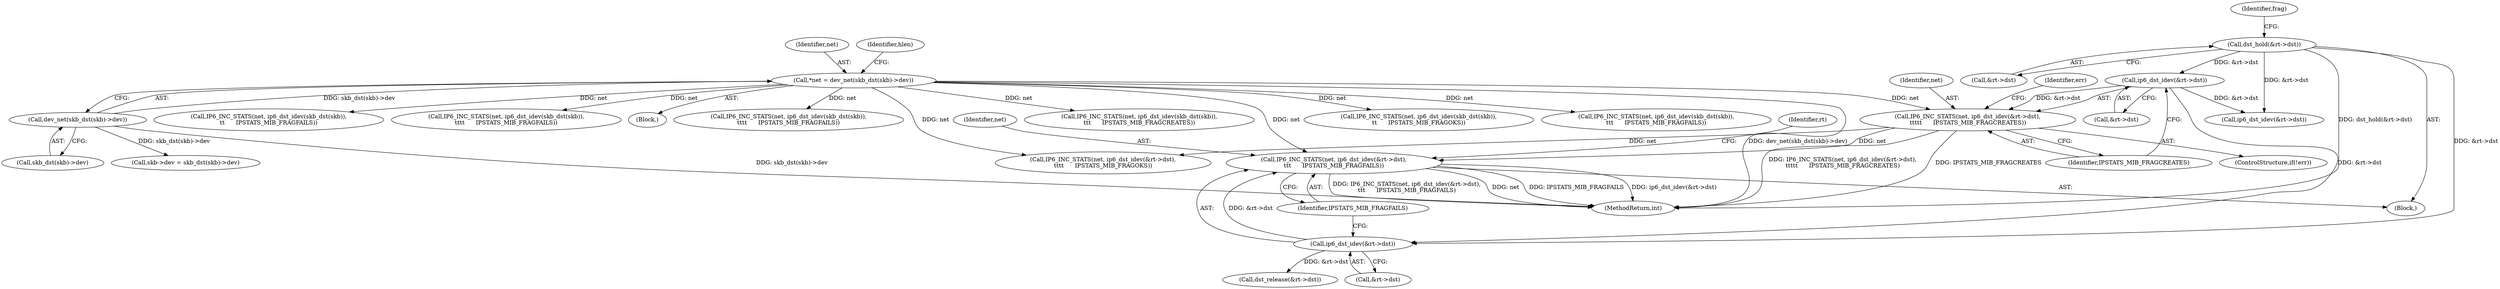 digraph "0_linux_87c48fa3b4630905f98268dde838ee43626a060c_1@pointer" {
"1000601" [label="(Call,IP6_INC_STATS(net, ip6_dst_idev(&rt->dst),\n\t\t\t      IPSTATS_MIB_FRAGFAILS))"];
"1000539" [label="(Call,IP6_INC_STATS(net, ip6_dst_idev(&rt->dst),\n\t\t\t\t\t      IPSTATS_MIB_FRAGCREATES))"];
"1000167" [label="(Call,*net = dev_net(skb_dst(skb)->dev))"];
"1000169" [label="(Call,dev_net(skb_dst(skb)->dev))"];
"1000541" [label="(Call,ip6_dst_idev(&rt->dst))"];
"1000439" [label="(Call,dst_hold(&rt->dst))"];
"1000603" [label="(Call,ip6_dst_idev(&rt->dst))"];
"1000541" [label="(Call,ip6_dst_idev(&rt->dst))"];
"1000601" [label="(Call,IP6_INC_STATS(net, ip6_dst_idev(&rt->dst),\n\t\t\t      IPSTATS_MIB_FRAGFAILS))"];
"1000603" [label="(Call,ip6_dst_idev(&rt->dst))"];
"1000536" [label="(ControlStructure,if(!err))"];
"1000251" [label="(Block,)"];
"1000169" [label="(Call,dev_net(skb_dst(skb)->dev))"];
"1000845" [label="(Call,IP6_INC_STATS(net, ip6_dst_idev(skb_dst(skb)),\n\t\t\t      IPSTATS_MIB_FRAGCREATES))"];
"1000575" [label="(Call,ip6_dst_idev(&rt->dst))"];
"1000170" [label="(Call,skb_dst(skb)->dev)"];
"1000200" [label="(Call,skb->dev = skb_dst(skb)->dev)"];
"1000851" [label="(Call,IP6_INC_STATS(net, ip6_dst_idev(skb_dst(skb)),\n\t\t      IPSTATS_MIB_FRAGOKS))"];
"1000542" [label="(Call,&rt->dst)"];
"1000213" [label="(Call,IP6_INC_STATS(net, ip6_dst_idev(skb_dst(skb)),\n\t\t\t      IPSTATS_MIB_FRAGFAILS))"];
"1000573" [label="(Call,IP6_INC_STATS(net, ip6_dst_idev(&rt->dst),\n\t\t\t\t      IPSTATS_MIB_FRAGOKS))"];
"1000546" [label="(Identifier,IPSTATS_MIB_FRAGCREATES)"];
"1000862" [label="(Call,IP6_INC_STATS(net, ip6_dst_idev(skb_dst(skb)),\n\t\t      IPSTATS_MIB_FRAGFAILS))"];
"1000540" [label="(Identifier,net)"];
"1000447" [label="(Identifier,frag)"];
"1000602" [label="(Identifier,net)"];
"1000609" [label="(Call,dst_release(&rt->dst))"];
"1000440" [label="(Call,&rt->dst)"];
"1000358" [label="(Call,IP6_INC_STATS(net, ip6_dst_idev(skb_dst(skb)),\n\t\t\t\t      IPSTATS_MIB_FRAGFAILS))"];
"1000167" [label="(Call,*net = dev_net(skb_dst(skb)->dev))"];
"1000121" [label="(Block,)"];
"1000549" [label="(Identifier,err)"];
"1000539" [label="(Call,IP6_INC_STATS(net, ip6_dst_idev(&rt->dst),\n\t\t\t\t\t      IPSTATS_MIB_FRAGCREATES))"];
"1000872" [label="(MethodReturn,int)"];
"1000612" [label="(Identifier,rt)"];
"1000439" [label="(Call,dst_hold(&rt->dst))"];
"1000699" [label="(Call,IP6_INC_STATS(net, ip6_dst_idev(skb_dst(skb)),\n\t\t\t\t      IPSTATS_MIB_FRAGFAILS))"];
"1000175" [label="(Identifier,hlen)"];
"1000608" [label="(Identifier,IPSTATS_MIB_FRAGFAILS)"];
"1000168" [label="(Identifier,net)"];
"1000604" [label="(Call,&rt->dst)"];
"1000601" -> "1000251"  [label="AST: "];
"1000601" -> "1000608"  [label="CFG: "];
"1000602" -> "1000601"  [label="AST: "];
"1000603" -> "1000601"  [label="AST: "];
"1000608" -> "1000601"  [label="AST: "];
"1000612" -> "1000601"  [label="CFG: "];
"1000601" -> "1000872"  [label="DDG: net"];
"1000601" -> "1000872"  [label="DDG: IPSTATS_MIB_FRAGFAILS"];
"1000601" -> "1000872"  [label="DDG: ip6_dst_idev(&rt->dst)"];
"1000601" -> "1000872"  [label="DDG: IP6_INC_STATS(net, ip6_dst_idev(&rt->dst),\n\t\t\t      IPSTATS_MIB_FRAGFAILS)"];
"1000539" -> "1000601"  [label="DDG: net"];
"1000167" -> "1000601"  [label="DDG: net"];
"1000603" -> "1000601"  [label="DDG: &rt->dst"];
"1000539" -> "1000536"  [label="AST: "];
"1000539" -> "1000546"  [label="CFG: "];
"1000540" -> "1000539"  [label="AST: "];
"1000541" -> "1000539"  [label="AST: "];
"1000546" -> "1000539"  [label="AST: "];
"1000549" -> "1000539"  [label="CFG: "];
"1000539" -> "1000872"  [label="DDG: IPSTATS_MIB_FRAGCREATES"];
"1000539" -> "1000872"  [label="DDG: IP6_INC_STATS(net, ip6_dst_idev(&rt->dst),\n\t\t\t\t\t      IPSTATS_MIB_FRAGCREATES)"];
"1000167" -> "1000539"  [label="DDG: net"];
"1000541" -> "1000539"  [label="DDG: &rt->dst"];
"1000539" -> "1000573"  [label="DDG: net"];
"1000167" -> "1000121"  [label="AST: "];
"1000167" -> "1000169"  [label="CFG: "];
"1000168" -> "1000167"  [label="AST: "];
"1000169" -> "1000167"  [label="AST: "];
"1000175" -> "1000167"  [label="CFG: "];
"1000167" -> "1000872"  [label="DDG: dev_net(skb_dst(skb)->dev)"];
"1000169" -> "1000167"  [label="DDG: skb_dst(skb)->dev"];
"1000167" -> "1000213"  [label="DDG: net"];
"1000167" -> "1000358"  [label="DDG: net"];
"1000167" -> "1000573"  [label="DDG: net"];
"1000167" -> "1000699"  [label="DDG: net"];
"1000167" -> "1000845"  [label="DDG: net"];
"1000167" -> "1000851"  [label="DDG: net"];
"1000167" -> "1000862"  [label="DDG: net"];
"1000169" -> "1000170"  [label="CFG: "];
"1000170" -> "1000169"  [label="AST: "];
"1000169" -> "1000872"  [label="DDG: skb_dst(skb)->dev"];
"1000169" -> "1000200"  [label="DDG: skb_dst(skb)->dev"];
"1000541" -> "1000542"  [label="CFG: "];
"1000542" -> "1000541"  [label="AST: "];
"1000546" -> "1000541"  [label="CFG: "];
"1000439" -> "1000541"  [label="DDG: &rt->dst"];
"1000541" -> "1000575"  [label="DDG: &rt->dst"];
"1000541" -> "1000603"  [label="DDG: &rt->dst"];
"1000439" -> "1000251"  [label="AST: "];
"1000439" -> "1000440"  [label="CFG: "];
"1000440" -> "1000439"  [label="AST: "];
"1000447" -> "1000439"  [label="CFG: "];
"1000439" -> "1000872"  [label="DDG: dst_hold(&rt->dst)"];
"1000439" -> "1000575"  [label="DDG: &rt->dst"];
"1000439" -> "1000603"  [label="DDG: &rt->dst"];
"1000603" -> "1000604"  [label="CFG: "];
"1000604" -> "1000603"  [label="AST: "];
"1000608" -> "1000603"  [label="CFG: "];
"1000603" -> "1000609"  [label="DDG: &rt->dst"];
}
